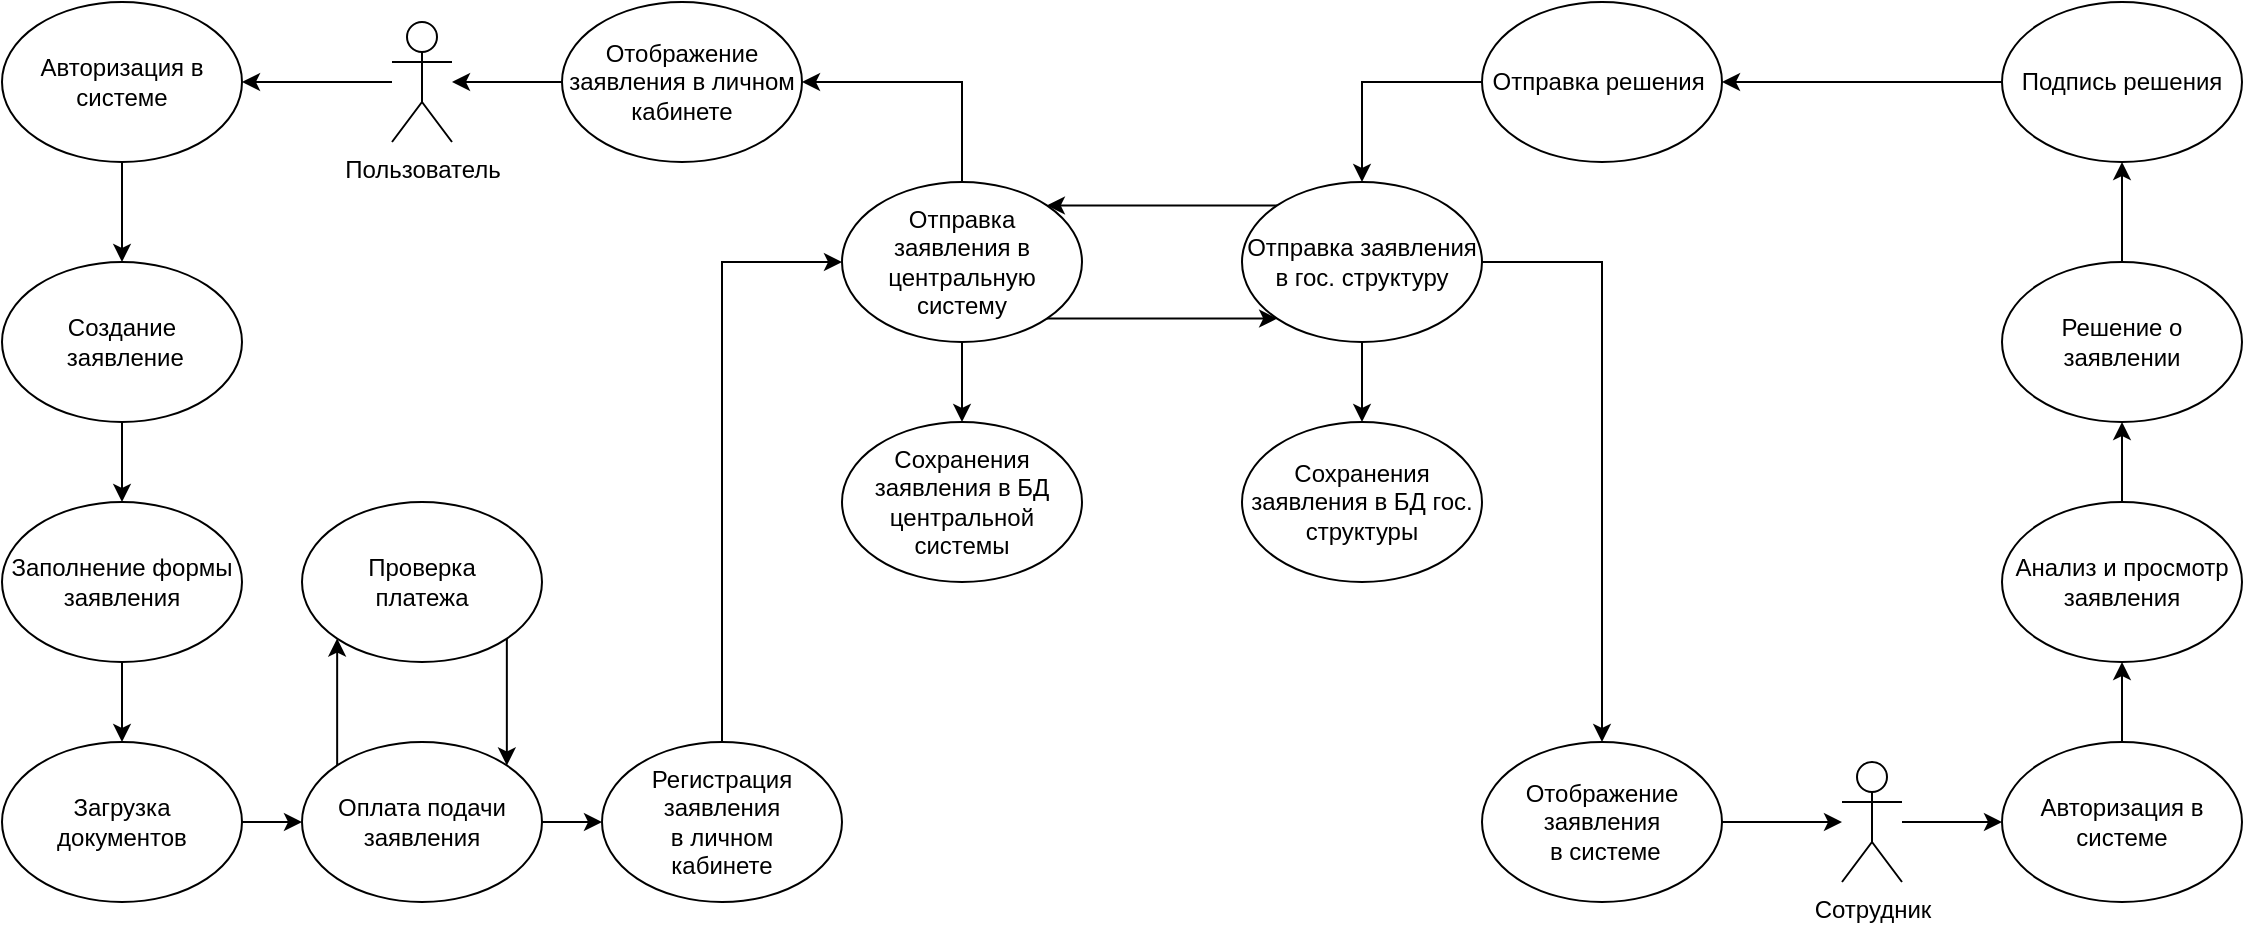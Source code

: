 <mxfile version="21.1.5" type="github">
  <diagram name="Страница 1" id="IM1O5l8puq6AkNADgdny">
    <mxGraphModel dx="1362" dy="517" grid="0" gridSize="10" guides="1" tooltips="1" connect="1" arrows="1" fold="1" page="1" pageScale="1" pageWidth="1169" pageHeight="827" math="0" shadow="0">
      <root>
        <mxCell id="0" />
        <mxCell id="1" parent="0" />
        <mxCell id="15-6eLY7Y1xTpjviWE6E-25" value="" style="edgeStyle=orthogonalEdgeStyle;rounded=0;orthogonalLoop=1;jettySize=auto;html=1;" edge="1" parent="1" source="15-6eLY7Y1xTpjviWE6E-1" target="15-6eLY7Y1xTpjviWE6E-3">
          <mxGeometry relative="1" as="geometry" />
        </mxCell>
        <mxCell id="15-6eLY7Y1xTpjviWE6E-1" value="Пользователь" style="shape=umlActor;verticalLabelPosition=bottom;verticalAlign=top;html=1;outlineConnect=0;" vertex="1" parent="1">
          <mxGeometry x="215" y="40" width="30" height="60" as="geometry" />
        </mxCell>
        <mxCell id="15-6eLY7Y1xTpjviWE6E-38" style="edgeStyle=orthogonalEdgeStyle;rounded=0;orthogonalLoop=1;jettySize=auto;html=1;entryX=0;entryY=0.5;entryDx=0;entryDy=0;" edge="1" parent="1" source="15-6eLY7Y1xTpjviWE6E-2" target="15-6eLY7Y1xTpjviWE6E-22">
          <mxGeometry relative="1" as="geometry" />
        </mxCell>
        <mxCell id="15-6eLY7Y1xTpjviWE6E-2" value="Сотрудник" style="shape=umlActor;verticalLabelPosition=bottom;verticalAlign=top;html=1;outlineConnect=0;" vertex="1" parent="1">
          <mxGeometry x="940" y="410" width="30" height="60" as="geometry" />
        </mxCell>
        <mxCell id="15-6eLY7Y1xTpjviWE6E-26" style="edgeStyle=orthogonalEdgeStyle;rounded=0;orthogonalLoop=1;jettySize=auto;html=1;entryX=0.5;entryY=0;entryDx=0;entryDy=0;" edge="1" parent="1" source="15-6eLY7Y1xTpjviWE6E-3" target="15-6eLY7Y1xTpjviWE6E-4">
          <mxGeometry relative="1" as="geometry" />
        </mxCell>
        <mxCell id="15-6eLY7Y1xTpjviWE6E-3" value="Авторизация в системе" style="ellipse;whiteSpace=wrap;html=1;" vertex="1" parent="1">
          <mxGeometry x="20" y="30" width="120" height="80" as="geometry" />
        </mxCell>
        <mxCell id="15-6eLY7Y1xTpjviWE6E-27" style="edgeStyle=orthogonalEdgeStyle;rounded=0;orthogonalLoop=1;jettySize=auto;html=1;" edge="1" parent="1" source="15-6eLY7Y1xTpjviWE6E-4" target="15-6eLY7Y1xTpjviWE6E-5">
          <mxGeometry relative="1" as="geometry" />
        </mxCell>
        <mxCell id="15-6eLY7Y1xTpjviWE6E-4" value="Создание&lt;br&gt;&amp;nbsp;заявление" style="ellipse;whiteSpace=wrap;html=1;" vertex="1" parent="1">
          <mxGeometry x="20" y="160" width="120" height="80" as="geometry" />
        </mxCell>
        <mxCell id="15-6eLY7Y1xTpjviWE6E-28" style="edgeStyle=orthogonalEdgeStyle;rounded=0;orthogonalLoop=1;jettySize=auto;html=1;" edge="1" parent="1" source="15-6eLY7Y1xTpjviWE6E-5" target="15-6eLY7Y1xTpjviWE6E-6">
          <mxGeometry relative="1" as="geometry" />
        </mxCell>
        <mxCell id="15-6eLY7Y1xTpjviWE6E-5" value="Заполнение формы заявления" style="ellipse;whiteSpace=wrap;html=1;" vertex="1" parent="1">
          <mxGeometry x="20" y="280" width="120" height="80" as="geometry" />
        </mxCell>
        <mxCell id="15-6eLY7Y1xTpjviWE6E-29" style="edgeStyle=orthogonalEdgeStyle;rounded=0;orthogonalLoop=1;jettySize=auto;html=1;entryX=0;entryY=0.5;entryDx=0;entryDy=0;" edge="1" parent="1" source="15-6eLY7Y1xTpjviWE6E-6" target="15-6eLY7Y1xTpjviWE6E-9">
          <mxGeometry relative="1" as="geometry" />
        </mxCell>
        <mxCell id="15-6eLY7Y1xTpjviWE6E-6" value="Загрузка &lt;br&gt;документов" style="ellipse;whiteSpace=wrap;html=1;" vertex="1" parent="1">
          <mxGeometry x="20" y="400" width="120" height="80" as="geometry" />
        </mxCell>
        <mxCell id="15-6eLY7Y1xTpjviWE6E-60" style="edgeStyle=orthogonalEdgeStyle;rounded=0;orthogonalLoop=1;jettySize=auto;html=1;entryX=0.5;entryY=0;entryDx=0;entryDy=0;" edge="1" parent="1" source="15-6eLY7Y1xTpjviWE6E-7" target="15-6eLY7Y1xTpjviWE6E-10">
          <mxGeometry relative="1" as="geometry" />
        </mxCell>
        <mxCell id="15-6eLY7Y1xTpjviWE6E-61" style="edgeStyle=orthogonalEdgeStyle;rounded=0;orthogonalLoop=1;jettySize=auto;html=1;exitX=1;exitY=1;exitDx=0;exitDy=0;entryX=0;entryY=1;entryDx=0;entryDy=0;" edge="1" parent="1" source="15-6eLY7Y1xTpjviWE6E-7" target="15-6eLY7Y1xTpjviWE6E-11">
          <mxGeometry relative="1" as="geometry" />
        </mxCell>
        <mxCell id="15-6eLY7Y1xTpjviWE6E-69" style="edgeStyle=orthogonalEdgeStyle;rounded=0;orthogonalLoop=1;jettySize=auto;html=1;entryX=1;entryY=0.5;entryDx=0;entryDy=0;" edge="1" parent="1" source="15-6eLY7Y1xTpjviWE6E-7" target="15-6eLY7Y1xTpjviWE6E-19">
          <mxGeometry relative="1" as="geometry">
            <mxPoint x="500" y="60" as="targetPoint" />
            <Array as="points">
              <mxPoint x="500" y="70" />
            </Array>
          </mxGeometry>
        </mxCell>
        <mxCell id="15-6eLY7Y1xTpjviWE6E-7" value="Отправка &lt;br&gt;заявления в центральную систему" style="ellipse;whiteSpace=wrap;html=1;" vertex="1" parent="1">
          <mxGeometry x="440" y="120" width="120" height="80" as="geometry" />
        </mxCell>
        <mxCell id="15-6eLY7Y1xTpjviWE6E-30" style="edgeStyle=orthogonalEdgeStyle;rounded=0;orthogonalLoop=1;jettySize=auto;html=1;entryX=0;entryY=0.5;entryDx=0;entryDy=0;" edge="1" parent="1" source="15-6eLY7Y1xTpjviWE6E-9" target="15-6eLY7Y1xTpjviWE6E-20">
          <mxGeometry relative="1" as="geometry" />
        </mxCell>
        <mxCell id="15-6eLY7Y1xTpjviWE6E-71" style="edgeStyle=orthogonalEdgeStyle;rounded=0;orthogonalLoop=1;jettySize=auto;html=1;exitX=0;exitY=0;exitDx=0;exitDy=0;entryX=0;entryY=1;entryDx=0;entryDy=0;" edge="1" parent="1" source="15-6eLY7Y1xTpjviWE6E-9" target="15-6eLY7Y1xTpjviWE6E-70">
          <mxGeometry relative="1" as="geometry" />
        </mxCell>
        <mxCell id="15-6eLY7Y1xTpjviWE6E-9" value="Оплата подачи заявления" style="ellipse;whiteSpace=wrap;html=1;" vertex="1" parent="1">
          <mxGeometry x="170" y="400" width="120" height="80" as="geometry" />
        </mxCell>
        <mxCell id="15-6eLY7Y1xTpjviWE6E-10" value="Сохранения заявления в БД центральной системы" style="ellipse;whiteSpace=wrap;html=1;" vertex="1" parent="1">
          <mxGeometry x="440" y="240" width="120" height="80" as="geometry" />
        </mxCell>
        <mxCell id="15-6eLY7Y1xTpjviWE6E-62" style="edgeStyle=orthogonalEdgeStyle;rounded=0;orthogonalLoop=1;jettySize=auto;html=1;entryX=0.5;entryY=0;entryDx=0;entryDy=0;" edge="1" parent="1" source="15-6eLY7Y1xTpjviWE6E-11" target="15-6eLY7Y1xTpjviWE6E-14">
          <mxGeometry relative="1" as="geometry" />
        </mxCell>
        <mxCell id="15-6eLY7Y1xTpjviWE6E-63" style="edgeStyle=orthogonalEdgeStyle;rounded=0;orthogonalLoop=1;jettySize=auto;html=1;exitX=1;exitY=0.5;exitDx=0;exitDy=0;entryX=0.5;entryY=0;entryDx=0;entryDy=0;" edge="1" parent="1" source="15-6eLY7Y1xTpjviWE6E-11" target="15-6eLY7Y1xTpjviWE6E-12">
          <mxGeometry relative="1" as="geometry">
            <Array as="points">
              <mxPoint x="820" y="160" />
            </Array>
          </mxGeometry>
        </mxCell>
        <mxCell id="15-6eLY7Y1xTpjviWE6E-65" style="edgeStyle=orthogonalEdgeStyle;rounded=0;orthogonalLoop=1;jettySize=auto;html=1;exitX=0;exitY=0;exitDx=0;exitDy=0;entryX=1;entryY=0;entryDx=0;entryDy=0;" edge="1" parent="1" source="15-6eLY7Y1xTpjviWE6E-11" target="15-6eLY7Y1xTpjviWE6E-7">
          <mxGeometry relative="1" as="geometry" />
        </mxCell>
        <mxCell id="15-6eLY7Y1xTpjviWE6E-11" value="Отправка заявления в гос. структуру" style="ellipse;whiteSpace=wrap;html=1;" vertex="1" parent="1">
          <mxGeometry x="640" y="120" width="120" height="80" as="geometry" />
        </mxCell>
        <mxCell id="15-6eLY7Y1xTpjviWE6E-36" style="edgeStyle=orthogonalEdgeStyle;rounded=0;orthogonalLoop=1;jettySize=auto;html=1;" edge="1" parent="1" source="15-6eLY7Y1xTpjviWE6E-12" target="15-6eLY7Y1xTpjviWE6E-2">
          <mxGeometry relative="1" as="geometry" />
        </mxCell>
        <mxCell id="15-6eLY7Y1xTpjviWE6E-12" value="Отображение заявления&lt;br&gt;&amp;nbsp;в системе" style="ellipse;whiteSpace=wrap;html=1;" vertex="1" parent="1">
          <mxGeometry x="760" y="400" width="120" height="80" as="geometry" />
        </mxCell>
        <mxCell id="15-6eLY7Y1xTpjviWE6E-14" value="Сохранения заявления в БД гос. структуры" style="ellipse;whiteSpace=wrap;html=1;" vertex="1" parent="1">
          <mxGeometry x="640" y="240" width="120" height="80" as="geometry" />
        </mxCell>
        <mxCell id="15-6eLY7Y1xTpjviWE6E-67" style="edgeStyle=orthogonalEdgeStyle;rounded=0;orthogonalLoop=1;jettySize=auto;html=1;entryX=1;entryY=0.5;entryDx=0;entryDy=0;" edge="1" parent="1" source="15-6eLY7Y1xTpjviWE6E-15" target="15-6eLY7Y1xTpjviWE6E-18">
          <mxGeometry relative="1" as="geometry" />
        </mxCell>
        <mxCell id="15-6eLY7Y1xTpjviWE6E-15" value="Подпись решения" style="ellipse;whiteSpace=wrap;html=1;" vertex="1" parent="1">
          <mxGeometry x="1020" y="30" width="120" height="80" as="geometry" />
        </mxCell>
        <mxCell id="15-6eLY7Y1xTpjviWE6E-40" style="edgeStyle=orthogonalEdgeStyle;rounded=0;orthogonalLoop=1;jettySize=auto;html=1;entryX=0.5;entryY=1;entryDx=0;entryDy=0;" edge="1" parent="1" source="15-6eLY7Y1xTpjviWE6E-16" target="15-6eLY7Y1xTpjviWE6E-17">
          <mxGeometry relative="1" as="geometry" />
        </mxCell>
        <mxCell id="15-6eLY7Y1xTpjviWE6E-16" value="Анализ и просмотр заявления" style="ellipse;whiteSpace=wrap;html=1;" vertex="1" parent="1">
          <mxGeometry x="1020" y="280" width="120" height="80" as="geometry" />
        </mxCell>
        <mxCell id="15-6eLY7Y1xTpjviWE6E-41" style="edgeStyle=orthogonalEdgeStyle;rounded=0;orthogonalLoop=1;jettySize=auto;html=1;entryX=0.5;entryY=1;entryDx=0;entryDy=0;" edge="1" parent="1" source="15-6eLY7Y1xTpjviWE6E-17" target="15-6eLY7Y1xTpjviWE6E-15">
          <mxGeometry relative="1" as="geometry" />
        </mxCell>
        <mxCell id="15-6eLY7Y1xTpjviWE6E-17" value="Решение о&lt;br&gt;заявлении" style="ellipse;whiteSpace=wrap;html=1;" vertex="1" parent="1">
          <mxGeometry x="1020" y="160" width="120" height="80" as="geometry" />
        </mxCell>
        <mxCell id="15-6eLY7Y1xTpjviWE6E-64" style="edgeStyle=orthogonalEdgeStyle;rounded=0;orthogonalLoop=1;jettySize=auto;html=1;entryX=0.5;entryY=0;entryDx=0;entryDy=0;exitX=0;exitY=0.5;exitDx=0;exitDy=0;" edge="1" parent="1" source="15-6eLY7Y1xTpjviWE6E-18" target="15-6eLY7Y1xTpjviWE6E-11">
          <mxGeometry relative="1" as="geometry" />
        </mxCell>
        <mxCell id="15-6eLY7Y1xTpjviWE6E-18" value="Отправка решения&amp;nbsp;" style="ellipse;whiteSpace=wrap;html=1;" vertex="1" parent="1">
          <mxGeometry x="760" y="30" width="120" height="80" as="geometry" />
        </mxCell>
        <mxCell id="15-6eLY7Y1xTpjviWE6E-52" style="edgeStyle=orthogonalEdgeStyle;rounded=0;orthogonalLoop=1;jettySize=auto;html=1;" edge="1" parent="1" source="15-6eLY7Y1xTpjviWE6E-19" target="15-6eLY7Y1xTpjviWE6E-1">
          <mxGeometry relative="1" as="geometry">
            <mxPoint x="100" y="60" as="targetPoint" />
          </mxGeometry>
        </mxCell>
        <mxCell id="15-6eLY7Y1xTpjviWE6E-19" value="Отображение заявления в личном кабинете" style="ellipse;whiteSpace=wrap;html=1;" vertex="1" parent="1">
          <mxGeometry x="300" y="30" width="120" height="80" as="geometry" />
        </mxCell>
        <mxCell id="15-6eLY7Y1xTpjviWE6E-59" style="edgeStyle=orthogonalEdgeStyle;rounded=0;orthogonalLoop=1;jettySize=auto;html=1;entryX=0;entryY=0.5;entryDx=0;entryDy=0;" edge="1" parent="1" source="15-6eLY7Y1xTpjviWE6E-20" target="15-6eLY7Y1xTpjviWE6E-7">
          <mxGeometry relative="1" as="geometry">
            <Array as="points">
              <mxPoint x="380" y="160" />
            </Array>
          </mxGeometry>
        </mxCell>
        <mxCell id="15-6eLY7Y1xTpjviWE6E-20" value="Регистрация заявления &lt;br&gt;в личном &lt;br&gt;кабинете" style="ellipse;whiteSpace=wrap;html=1;" vertex="1" parent="1">
          <mxGeometry x="320" y="400" width="120" height="80" as="geometry" />
        </mxCell>
        <mxCell id="15-6eLY7Y1xTpjviWE6E-39" style="edgeStyle=orthogonalEdgeStyle;rounded=0;orthogonalLoop=1;jettySize=auto;html=1;entryX=0.5;entryY=1;entryDx=0;entryDy=0;" edge="1" parent="1" source="15-6eLY7Y1xTpjviWE6E-22" target="15-6eLY7Y1xTpjviWE6E-16">
          <mxGeometry relative="1" as="geometry" />
        </mxCell>
        <mxCell id="15-6eLY7Y1xTpjviWE6E-22" value="Авторизация в системе" style="ellipse;whiteSpace=wrap;html=1;" vertex="1" parent="1">
          <mxGeometry x="1020" y="400" width="120" height="80" as="geometry" />
        </mxCell>
        <mxCell id="15-6eLY7Y1xTpjviWE6E-72" style="edgeStyle=orthogonalEdgeStyle;rounded=0;orthogonalLoop=1;jettySize=auto;html=1;exitX=1;exitY=1;exitDx=0;exitDy=0;entryX=1;entryY=0;entryDx=0;entryDy=0;" edge="1" parent="1" source="15-6eLY7Y1xTpjviWE6E-70" target="15-6eLY7Y1xTpjviWE6E-9">
          <mxGeometry relative="1" as="geometry" />
        </mxCell>
        <mxCell id="15-6eLY7Y1xTpjviWE6E-70" value="Проверка &lt;br&gt;платежа" style="ellipse;whiteSpace=wrap;html=1;fillColor=default;strokeColor=default;" vertex="1" parent="1">
          <mxGeometry x="170" y="280" width="120" height="80" as="geometry" />
        </mxCell>
      </root>
    </mxGraphModel>
  </diagram>
</mxfile>
